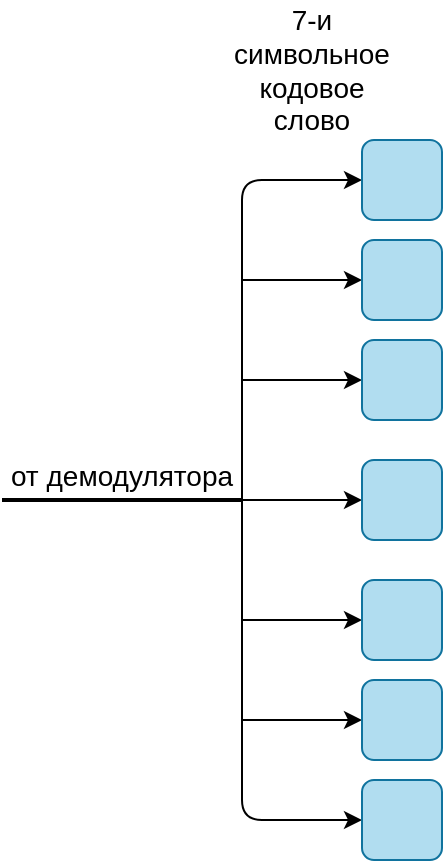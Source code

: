 <mxfile version="20.4.0" type="github">
  <diagram id="Vkf5A_GdwDsM529_J52t" name="Страница 1">
    <mxGraphModel dx="961" dy="479" grid="1" gridSize="10" guides="1" tooltips="1" connect="1" arrows="1" fold="1" page="1" pageScale="1" pageWidth="850" pageHeight="1100" math="0" shadow="0">
      <root>
        <mxCell id="0" />
        <mxCell id="1" parent="0" />
        <mxCell id="jgx1MLtlkQK5oKopI7Co-2" value="" style="endArrow=none;html=1;strokeWidth=2;rounded=0;" edge="1" parent="1">
          <mxGeometry width="50" height="50" relative="1" as="geometry">
            <mxPoint x="40" y="280" as="sourcePoint" />
            <mxPoint x="160" y="280" as="targetPoint" />
          </mxGeometry>
        </mxCell>
        <mxCell id="jgx1MLtlkQK5oKopI7Co-4" value="от демодулятора" style="text;html=1;strokeColor=none;fillColor=none;align=center;verticalAlign=middle;whiteSpace=wrap;rounded=0;fontSize=14;" vertex="1" parent="1">
          <mxGeometry x="40" y="250" width="120" height="35" as="geometry" />
        </mxCell>
        <mxCell id="jgx1MLtlkQK5oKopI7Co-6" value="" style="endArrow=classic;html=1;rounded=1;" edge="1" parent="1">
          <mxGeometry width="50" height="50" relative="1" as="geometry">
            <mxPoint x="160" y="280" as="sourcePoint" />
            <mxPoint x="220" y="120" as="targetPoint" />
            <Array as="points">
              <mxPoint x="160" y="120" />
            </Array>
          </mxGeometry>
        </mxCell>
        <mxCell id="jgx1MLtlkQK5oKopI7Co-7" value="" style="endArrow=classic;html=1;rounded=1;" edge="1" parent="1">
          <mxGeometry width="50" height="50" relative="1" as="geometry">
            <mxPoint x="160" y="280" as="sourcePoint" />
            <mxPoint x="220" y="440" as="targetPoint" />
            <Array as="points">
              <mxPoint x="160" y="440" />
            </Array>
          </mxGeometry>
        </mxCell>
        <mxCell id="jgx1MLtlkQK5oKopI7Co-8" value="" style="endArrow=classic;html=1;rounded=1;" edge="1" parent="1">
          <mxGeometry width="50" height="50" relative="1" as="geometry">
            <mxPoint x="160" y="280" as="sourcePoint" />
            <mxPoint x="220" y="280" as="targetPoint" />
          </mxGeometry>
        </mxCell>
        <mxCell id="jgx1MLtlkQK5oKopI7Co-9" value="" style="endArrow=classic;html=1;rounded=1;" edge="1" parent="1">
          <mxGeometry width="50" height="50" relative="1" as="geometry">
            <mxPoint x="160" y="220" as="sourcePoint" />
            <mxPoint x="220" y="220" as="targetPoint" />
          </mxGeometry>
        </mxCell>
        <mxCell id="jgx1MLtlkQK5oKopI7Co-10" value="" style="endArrow=classic;html=1;rounded=1;" edge="1" parent="1">
          <mxGeometry width="50" height="50" relative="1" as="geometry">
            <mxPoint x="160" y="170" as="sourcePoint" />
            <mxPoint x="220" y="170" as="targetPoint" />
          </mxGeometry>
        </mxCell>
        <mxCell id="jgx1MLtlkQK5oKopI7Co-11" value="" style="endArrow=classic;html=1;rounded=1;" edge="1" parent="1">
          <mxGeometry width="50" height="50" relative="1" as="geometry">
            <mxPoint x="160" y="390" as="sourcePoint" />
            <mxPoint x="220" y="390" as="targetPoint" />
          </mxGeometry>
        </mxCell>
        <mxCell id="jgx1MLtlkQK5oKopI7Co-12" value="" style="endArrow=classic;html=1;rounded=1;" edge="1" parent="1">
          <mxGeometry width="50" height="50" relative="1" as="geometry">
            <mxPoint x="160" y="340" as="sourcePoint" />
            <mxPoint x="220" y="340" as="targetPoint" />
          </mxGeometry>
        </mxCell>
        <mxCell id="jgx1MLtlkQK5oKopI7Co-18" value="" style="rounded=1;whiteSpace=wrap;html=1;fillColor=#b1ddf0;strokeColor=#10739e;fillStyle=auto;" vertex="1" parent="1">
          <mxGeometry x="220" y="420" width="40" height="40" as="geometry" />
        </mxCell>
        <mxCell id="jgx1MLtlkQK5oKopI7Co-20" value="" style="rounded=1;whiteSpace=wrap;html=1;fillColor=#b1ddf0;strokeColor=#10739e;fillStyle=auto;" vertex="1" parent="1">
          <mxGeometry x="220" y="370" width="40" height="40" as="geometry" />
        </mxCell>
        <mxCell id="jgx1MLtlkQK5oKopI7Co-21" value="" style="rounded=1;whiteSpace=wrap;html=1;fillColor=#b1ddf0;strokeColor=#10739e;fillStyle=auto;" vertex="1" parent="1">
          <mxGeometry x="220" y="320" width="40" height="40" as="geometry" />
        </mxCell>
        <mxCell id="jgx1MLtlkQK5oKopI7Co-22" value="" style="rounded=1;whiteSpace=wrap;html=1;fillColor=#b1ddf0;strokeColor=#10739e;fillStyle=auto;" vertex="1" parent="1">
          <mxGeometry x="220" y="100" width="40" height="40" as="geometry" />
        </mxCell>
        <mxCell id="jgx1MLtlkQK5oKopI7Co-23" value="" style="rounded=1;whiteSpace=wrap;html=1;fillColor=#b1ddf0;strokeColor=#10739e;fillStyle=auto;" vertex="1" parent="1">
          <mxGeometry x="220" y="150" width="40" height="40" as="geometry" />
        </mxCell>
        <mxCell id="jgx1MLtlkQK5oKopI7Co-24" value="" style="rounded=1;whiteSpace=wrap;html=1;fillColor=#b1ddf0;strokeColor=#10739e;fillStyle=auto;" vertex="1" parent="1">
          <mxGeometry x="220" y="200" width="40" height="40" as="geometry" />
        </mxCell>
        <mxCell id="jgx1MLtlkQK5oKopI7Co-25" value="" style="rounded=1;whiteSpace=wrap;html=1;fillColor=#b1ddf0;strokeColor=#10739e;fillStyle=auto;" vertex="1" parent="1">
          <mxGeometry x="220" y="260" width="40" height="40" as="geometry" />
        </mxCell>
        <mxCell id="jgx1MLtlkQK5oKopI7Co-26" value="7-и символьное кодовое слово" style="text;html=1;strokeColor=none;fillColor=none;align=center;verticalAlign=middle;whiteSpace=wrap;rounded=0;fillStyle=auto;fontSize=14;" vertex="1" parent="1">
          <mxGeometry x="150" y="30" width="90" height="70" as="geometry" />
        </mxCell>
      </root>
    </mxGraphModel>
  </diagram>
</mxfile>
